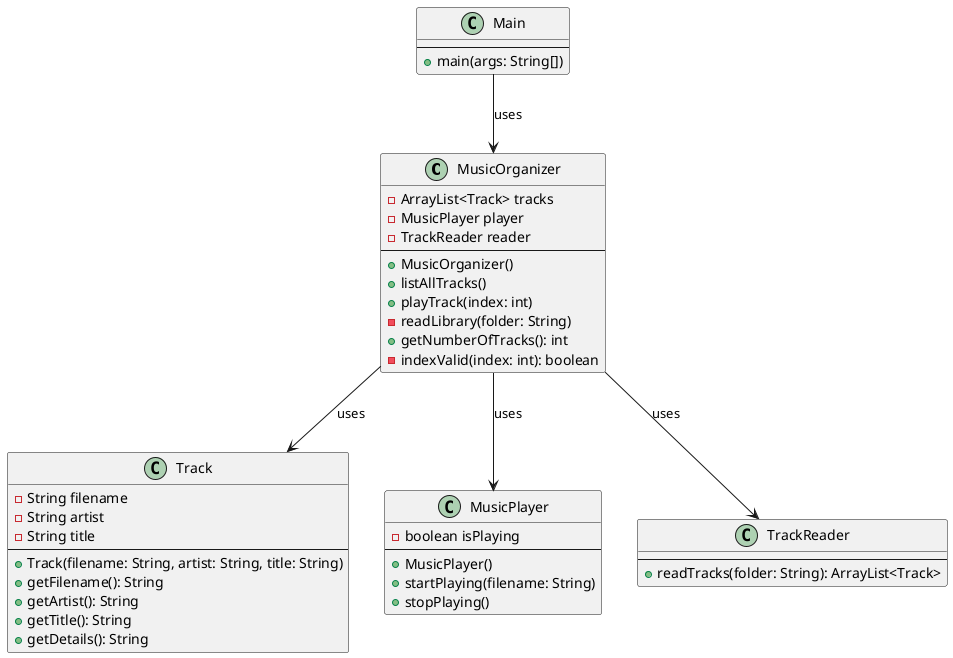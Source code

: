 @startuml MusicOrganizer
class MusicOrganizer {
  - ArrayList<Track> tracks
  - MusicPlayer player
  - TrackReader reader
  --
  + MusicOrganizer()
  + listAllTracks()
  + playTrack(index: int)
  - readLibrary(folder: String)
  + getNumberOfTracks(): int
  - indexValid(index: int): boolean
}

class Track {
  - String filename
  - String artist
  - String title
  --
  + Track(filename: String, artist: String, title: String)
  + getFilename(): String
  + getArtist(): String
  + getTitle(): String
  + getDetails(): String
}

class MusicPlayer {
  - boolean isPlaying
  --
  + MusicPlayer()
  + startPlaying(filename: String)
  + stopPlaying()
}

class TrackReader {
  --
  + readTracks(folder: String): ArrayList<Track>
}

class Main {
  --
  + main(args: String[])
}

MusicOrganizer --> Track : uses
MusicOrganizer --> MusicPlayer : uses
MusicOrganizer --> TrackReader :uses
Main --> MusicOrganizer :uses

@enduml
